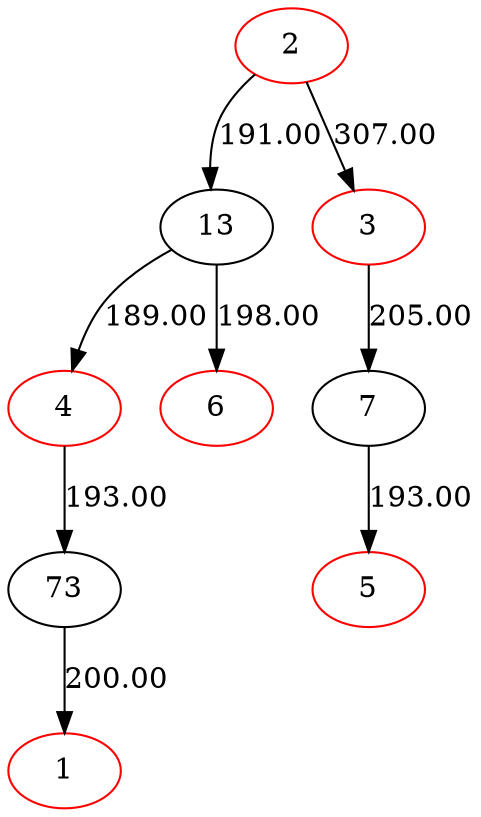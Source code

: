 digraph {
2[color=red]
13[color=black]
4[color=red]
73[color=black]
1[color=red]
73->1[label=200.00]
4->73[label=193.00]
13->4[label=189.00]
6[color=red]
13->6[label=198.00]
2->13[label=191.00]
3[color=red]
7[color=black]
5[color=red]
7->5[label=193.00]
3->7[label=205.00]
2->3[label=307.00]
}